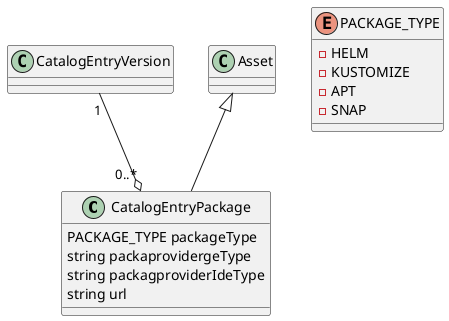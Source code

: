 @startuml

class  CatalogEntryPackage {
     PACKAGE_TYPE packageType
     string packaprovidergeType
     string packagproviderIdeType
     string url
}
CatalogEntryVersion "1" --o  "0..*" CatalogEntryPackage

enum PACKAGE_TYPE {
     - HELM
     - KUSTOMIZE
     - APT
     - SNAP
}

Asset <|-- CatalogEntryPackage

@enduml